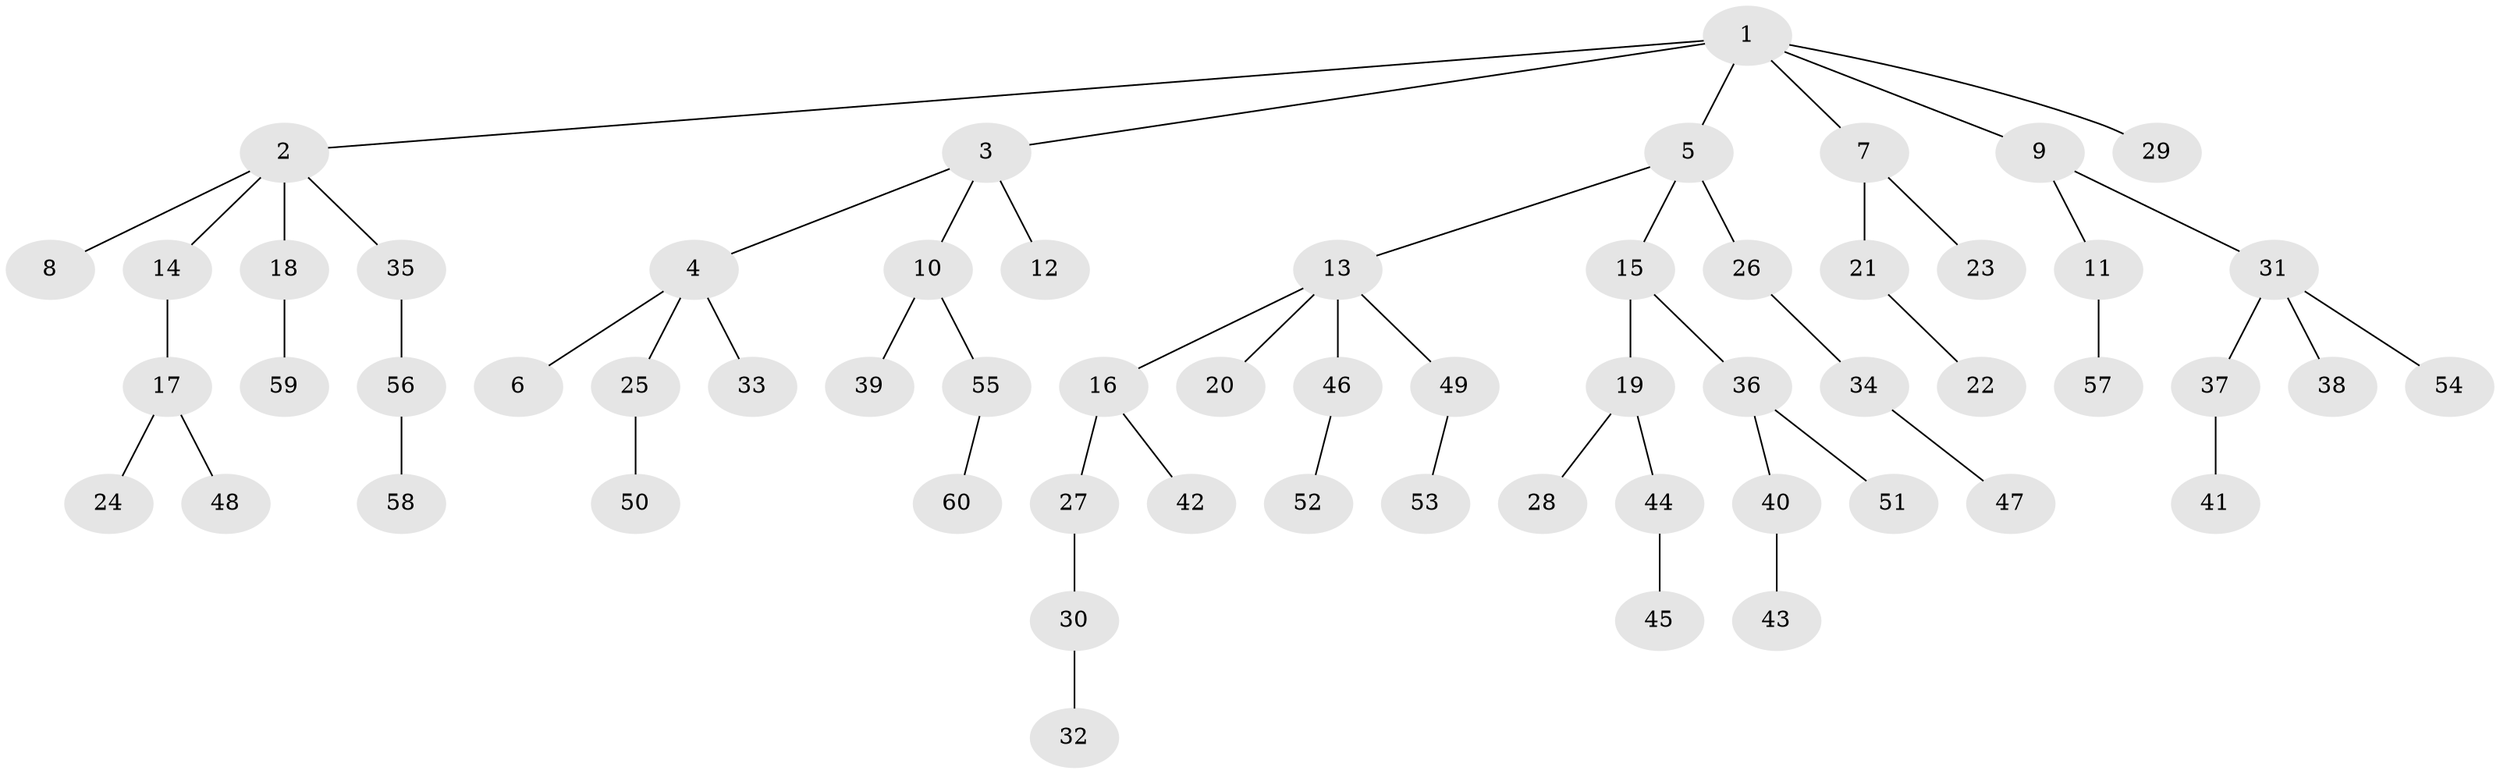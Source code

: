 // coarse degree distribution, {5: 0.05405405405405406, 4: 0.08108108108108109, 3: 0.16216216216216217, 2: 0.16216216216216217, 1: 0.5405405405405406}
// Generated by graph-tools (version 1.1) at 2025/52/02/27/25 19:52:09]
// undirected, 60 vertices, 59 edges
graph export_dot {
graph [start="1"]
  node [color=gray90,style=filled];
  1;
  2;
  3;
  4;
  5;
  6;
  7;
  8;
  9;
  10;
  11;
  12;
  13;
  14;
  15;
  16;
  17;
  18;
  19;
  20;
  21;
  22;
  23;
  24;
  25;
  26;
  27;
  28;
  29;
  30;
  31;
  32;
  33;
  34;
  35;
  36;
  37;
  38;
  39;
  40;
  41;
  42;
  43;
  44;
  45;
  46;
  47;
  48;
  49;
  50;
  51;
  52;
  53;
  54;
  55;
  56;
  57;
  58;
  59;
  60;
  1 -- 2;
  1 -- 3;
  1 -- 5;
  1 -- 7;
  1 -- 9;
  1 -- 29;
  2 -- 8;
  2 -- 14;
  2 -- 18;
  2 -- 35;
  3 -- 4;
  3 -- 10;
  3 -- 12;
  4 -- 6;
  4 -- 25;
  4 -- 33;
  5 -- 13;
  5 -- 15;
  5 -- 26;
  7 -- 21;
  7 -- 23;
  9 -- 11;
  9 -- 31;
  10 -- 39;
  10 -- 55;
  11 -- 57;
  13 -- 16;
  13 -- 20;
  13 -- 46;
  13 -- 49;
  14 -- 17;
  15 -- 19;
  15 -- 36;
  16 -- 27;
  16 -- 42;
  17 -- 24;
  17 -- 48;
  18 -- 59;
  19 -- 28;
  19 -- 44;
  21 -- 22;
  25 -- 50;
  26 -- 34;
  27 -- 30;
  30 -- 32;
  31 -- 37;
  31 -- 38;
  31 -- 54;
  34 -- 47;
  35 -- 56;
  36 -- 40;
  36 -- 51;
  37 -- 41;
  40 -- 43;
  44 -- 45;
  46 -- 52;
  49 -- 53;
  55 -- 60;
  56 -- 58;
}
